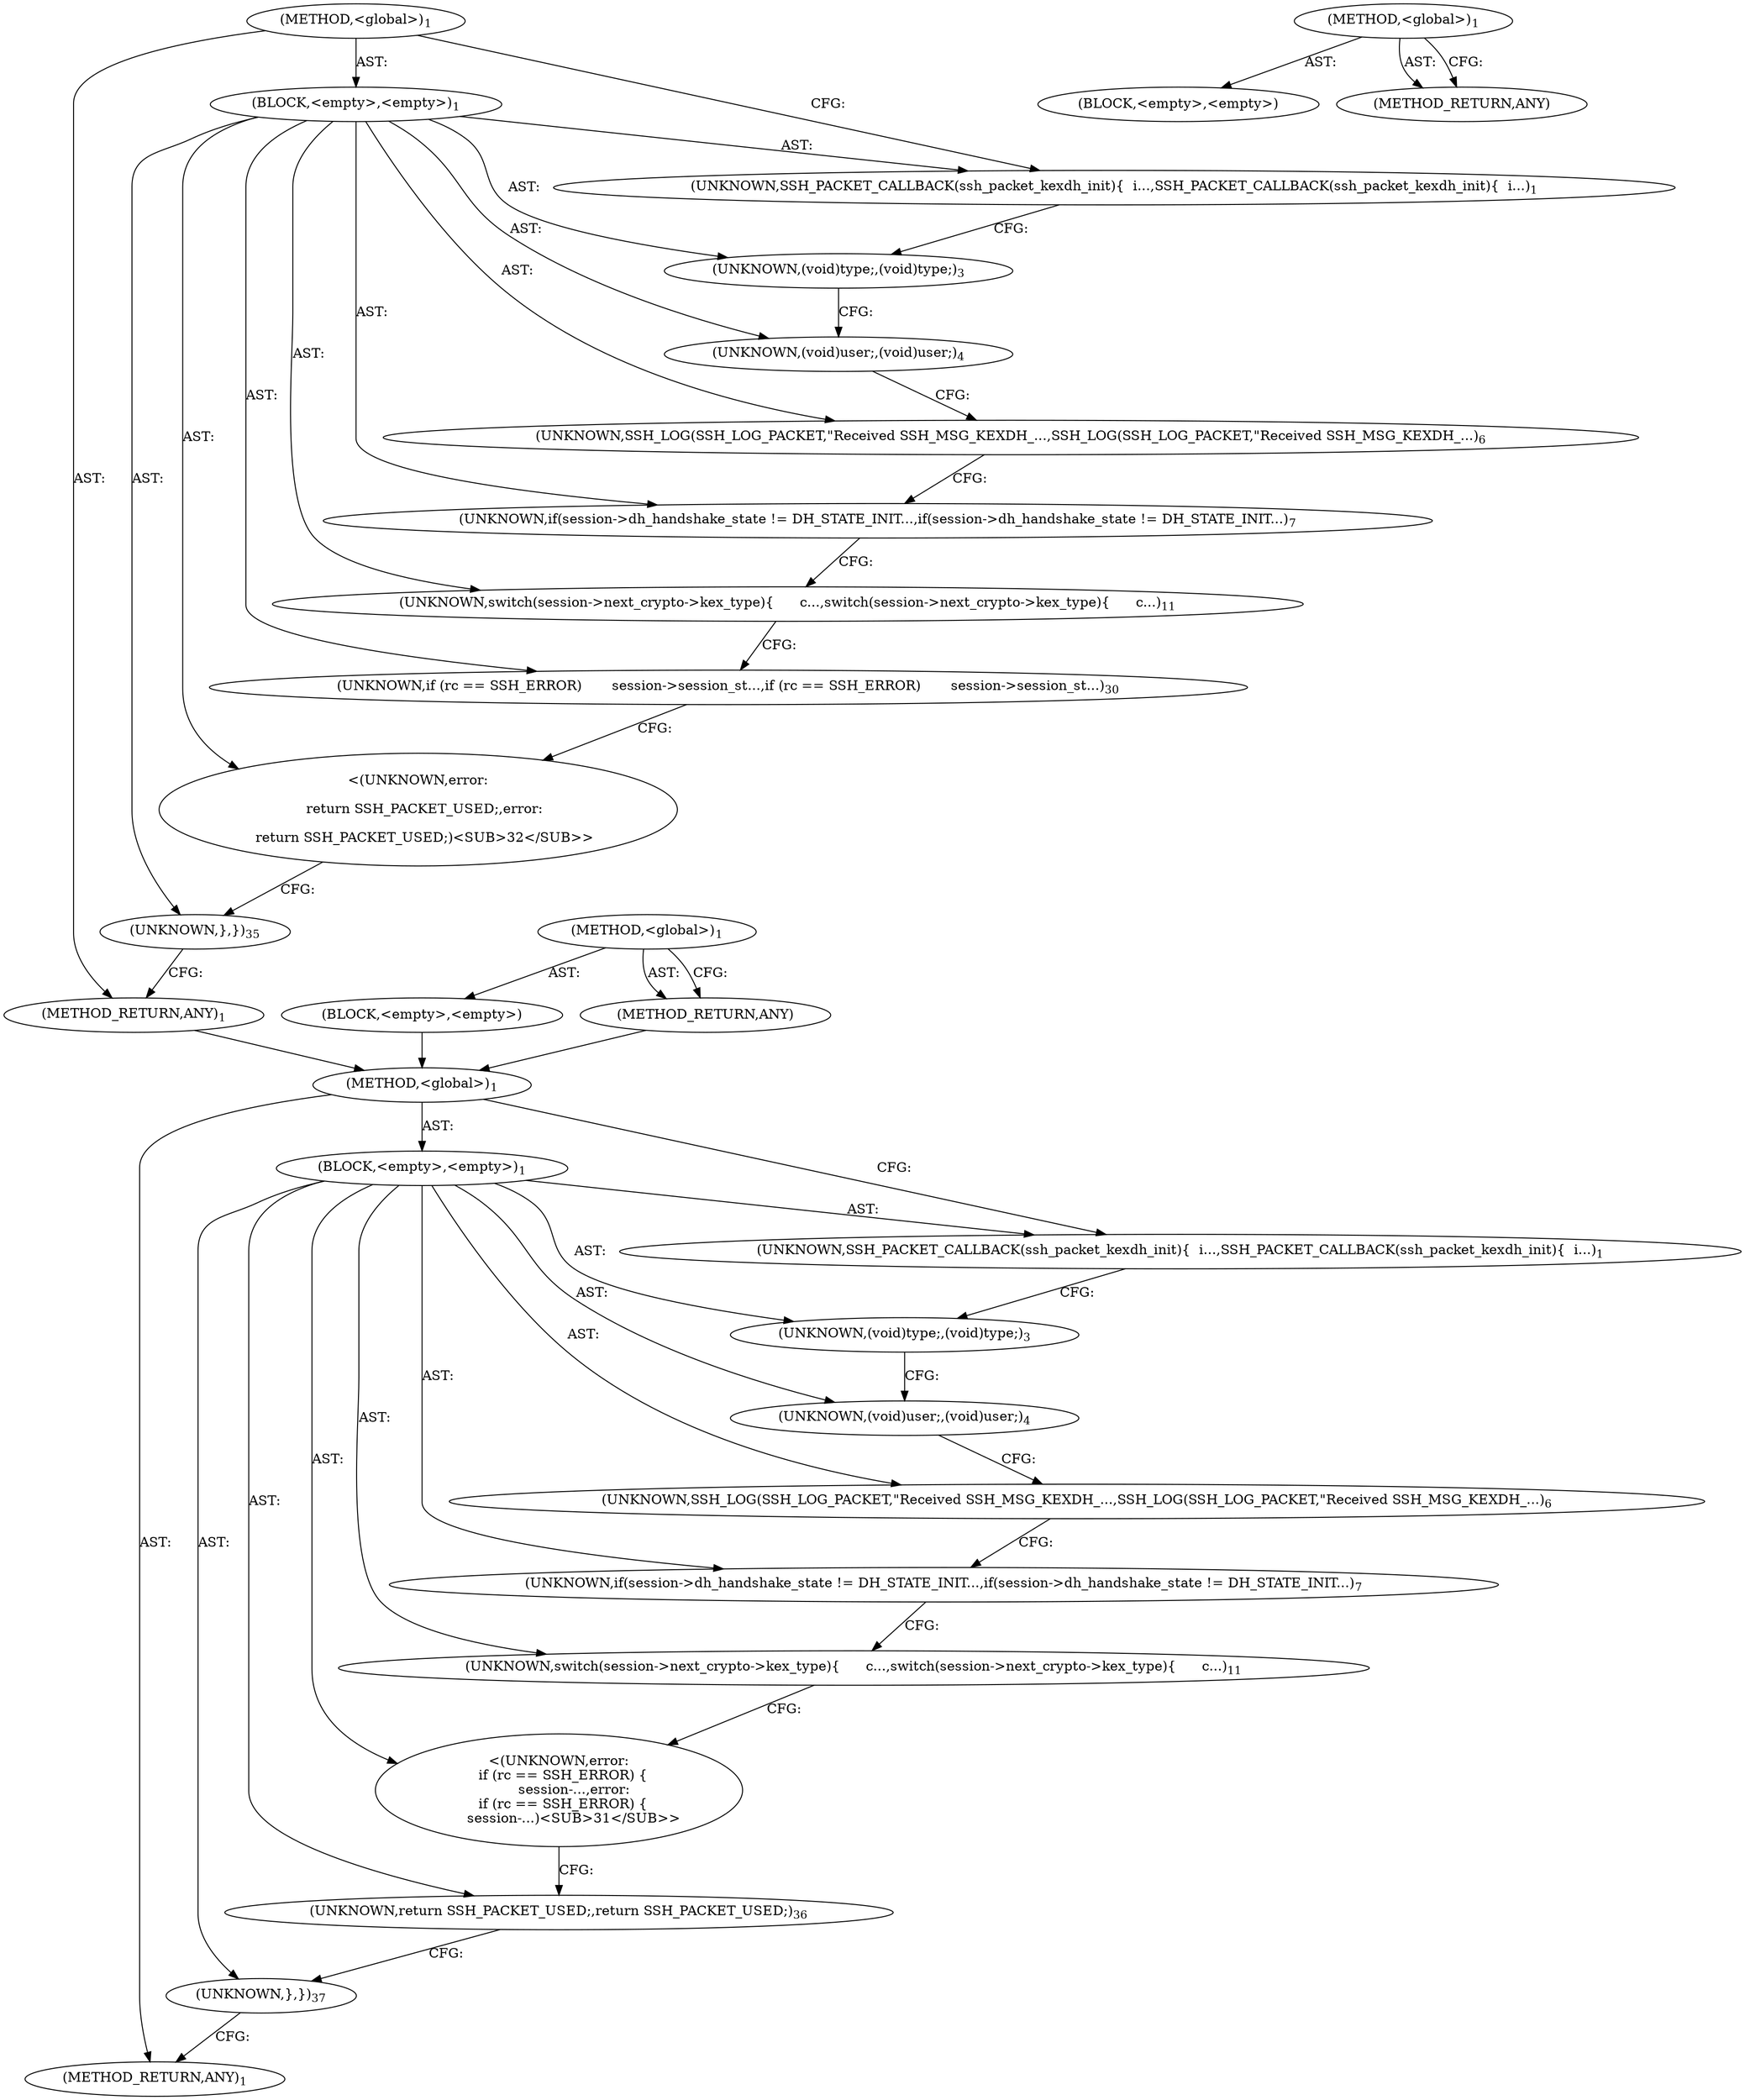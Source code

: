 digraph "&lt;global&gt;" {
vulnerable_6 [label=<(METHOD,&lt;global&gt;)<SUB>1</SUB>>];
vulnerable_7 [label=<(BLOCK,&lt;empty&gt;,&lt;empty&gt;)<SUB>1</SUB>>];
vulnerable_8 [label=<(UNKNOWN,SSH_PACKET_CALLBACK(ssh_packet_kexdh_init){
  i...,SSH_PACKET_CALLBACK(ssh_packet_kexdh_init){
  i...)<SUB>1</SUB>>];
vulnerable_9 [label=<(UNKNOWN,(void)type;,(void)type;)<SUB>3</SUB>>];
vulnerable_10 [label=<(UNKNOWN,(void)user;,(void)user;)<SUB>4</SUB>>];
vulnerable_11 [label=<(UNKNOWN,SSH_LOG(SSH_LOG_PACKET,&quot;Received SSH_MSG_KEXDH_...,SSH_LOG(SSH_LOG_PACKET,&quot;Received SSH_MSG_KEXDH_...)<SUB>6</SUB>>];
vulnerable_12 [label=<(UNKNOWN,if(session-&gt;dh_handshake_state != DH_STATE_INIT...,if(session-&gt;dh_handshake_state != DH_STATE_INIT...)<SUB>7</SUB>>];
vulnerable_13 [label=<(UNKNOWN,switch(session-&gt;next_crypto-&gt;kex_type){
      c...,switch(session-&gt;next_crypto-&gt;kex_type){
      c...)<SUB>11</SUB>>];
vulnerable_14 [label=<(UNKNOWN,if (rc == SSH_ERROR)
       session-&gt;session_st...,if (rc == SSH_ERROR)
       session-&gt;session_st...)<SUB>30</SUB>>];
vulnerable_15 [label="<(UNKNOWN,error:
 
   return SSH_PACKET_USED;,error:
 
   return SSH_PACKET_USED;)<SUB>32</SUB>>"];
vulnerable_16 [label=<(UNKNOWN,},})<SUB>35</SUB>>];
vulnerable_17 [label=<(METHOD_RETURN,ANY)<SUB>1</SUB>>];
vulnerable_22 [label=<(METHOD,&lt;global&gt;)<SUB>1</SUB>>];
vulnerable_23 [label=<(BLOCK,&lt;empty&gt;,&lt;empty&gt;)>];
vulnerable_24 [label=<(METHOD_RETURN,ANY)>];
fixed_6 [label=<(METHOD,&lt;global&gt;)<SUB>1</SUB>>];
fixed_7 [label=<(BLOCK,&lt;empty&gt;,&lt;empty&gt;)<SUB>1</SUB>>];
fixed_8 [label=<(UNKNOWN,SSH_PACKET_CALLBACK(ssh_packet_kexdh_init){
  i...,SSH_PACKET_CALLBACK(ssh_packet_kexdh_init){
  i...)<SUB>1</SUB>>];
fixed_9 [label=<(UNKNOWN,(void)type;,(void)type;)<SUB>3</SUB>>];
fixed_10 [label=<(UNKNOWN,(void)user;,(void)user;)<SUB>4</SUB>>];
fixed_11 [label=<(UNKNOWN,SSH_LOG(SSH_LOG_PACKET,&quot;Received SSH_MSG_KEXDH_...,SSH_LOG(SSH_LOG_PACKET,&quot;Received SSH_MSG_KEXDH_...)<SUB>6</SUB>>];
fixed_12 [label=<(UNKNOWN,if(session-&gt;dh_handshake_state != DH_STATE_INIT...,if(session-&gt;dh_handshake_state != DH_STATE_INIT...)<SUB>7</SUB>>];
fixed_13 [label=<(UNKNOWN,switch(session-&gt;next_crypto-&gt;kex_type){
      c...,switch(session-&gt;next_crypto-&gt;kex_type){
      c...)<SUB>11</SUB>>];
fixed_14 [label="<(UNKNOWN,error:
  if (rc == SSH_ERROR) {
       session-...,error:
  if (rc == SSH_ERROR) {
       session-...)<SUB>31</SUB>>"];
fixed_15 [label=<(UNKNOWN,return SSH_PACKET_USED;,return SSH_PACKET_USED;)<SUB>36</SUB>>];
fixed_16 [label=<(UNKNOWN,},})<SUB>37</SUB>>];
fixed_17 [label=<(METHOD_RETURN,ANY)<SUB>1</SUB>>];
fixed_22 [label=<(METHOD,&lt;global&gt;)<SUB>1</SUB>>];
fixed_23 [label=<(BLOCK,&lt;empty&gt;,&lt;empty&gt;)>];
fixed_24 [label=<(METHOD_RETURN,ANY)>];
vulnerable_6 -> vulnerable_7  [key=0, label="AST: "];
vulnerable_6 -> vulnerable_17  [key=0, label="AST: "];
vulnerable_6 -> vulnerable_8  [key=0, label="CFG: "];
vulnerable_7 -> vulnerable_8  [key=0, label="AST: "];
vulnerable_7 -> vulnerable_9  [key=0, label="AST: "];
vulnerable_7 -> vulnerable_10  [key=0, label="AST: "];
vulnerable_7 -> vulnerable_11  [key=0, label="AST: "];
vulnerable_7 -> vulnerable_12  [key=0, label="AST: "];
vulnerable_7 -> vulnerable_13  [key=0, label="AST: "];
vulnerable_7 -> vulnerable_14  [key=0, label="AST: "];
vulnerable_7 -> vulnerable_15  [key=0, label="AST: "];
vulnerable_7 -> vulnerable_16  [key=0, label="AST: "];
vulnerable_8 -> vulnerable_9  [key=0, label="CFG: "];
vulnerable_9 -> vulnerable_10  [key=0, label="CFG: "];
vulnerable_10 -> vulnerable_11  [key=0, label="CFG: "];
vulnerable_11 -> vulnerable_12  [key=0, label="CFG: "];
vulnerable_12 -> vulnerable_13  [key=0, label="CFG: "];
vulnerable_13 -> vulnerable_14  [key=0, label="CFG: "];
vulnerable_14 -> vulnerable_15  [key=0, label="CFG: "];
vulnerable_15 -> vulnerable_16  [key=0, label="CFG: "];
vulnerable_16 -> vulnerable_17  [key=0, label="CFG: "];
vulnerable_17 -> fixed_6  [key=0];
vulnerable_22 -> vulnerable_23  [key=0, label="AST: "];
vulnerable_22 -> vulnerable_24  [key=0, label="AST: "];
vulnerable_22 -> vulnerable_24  [key=1, label="CFG: "];
vulnerable_23 -> fixed_6  [key=0];
vulnerable_24 -> fixed_6  [key=0];
fixed_6 -> fixed_7  [key=0, label="AST: "];
fixed_6 -> fixed_17  [key=0, label="AST: "];
fixed_6 -> fixed_8  [key=0, label="CFG: "];
fixed_7 -> fixed_8  [key=0, label="AST: "];
fixed_7 -> fixed_9  [key=0, label="AST: "];
fixed_7 -> fixed_10  [key=0, label="AST: "];
fixed_7 -> fixed_11  [key=0, label="AST: "];
fixed_7 -> fixed_12  [key=0, label="AST: "];
fixed_7 -> fixed_13  [key=0, label="AST: "];
fixed_7 -> fixed_14  [key=0, label="AST: "];
fixed_7 -> fixed_15  [key=0, label="AST: "];
fixed_7 -> fixed_16  [key=0, label="AST: "];
fixed_8 -> fixed_9  [key=0, label="CFG: "];
fixed_9 -> fixed_10  [key=0, label="CFG: "];
fixed_10 -> fixed_11  [key=0, label="CFG: "];
fixed_11 -> fixed_12  [key=0, label="CFG: "];
fixed_12 -> fixed_13  [key=0, label="CFG: "];
fixed_13 -> fixed_14  [key=0, label="CFG: "];
fixed_14 -> fixed_15  [key=0, label="CFG: "];
fixed_15 -> fixed_16  [key=0, label="CFG: "];
fixed_16 -> fixed_17  [key=0, label="CFG: "];
fixed_22 -> fixed_23  [key=0, label="AST: "];
fixed_22 -> fixed_24  [key=0, label="AST: "];
fixed_22 -> fixed_24  [key=1, label="CFG: "];
}
